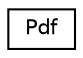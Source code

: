 digraph "Graphical Class Hierarchy"
{
  edge [fontname="Helvetica",fontsize="10",labelfontname="Helvetica",labelfontsize="10"];
  node [fontname="Helvetica",fontsize="10",shape=record];
  rankdir="LR";
  Node1 [label="Pdf",height=0.2,width=0.4,color="black", fillcolor="white", style="filled",URL="$class_pdf.html",tooltip="Représente un fichier au format PDF."];
}

